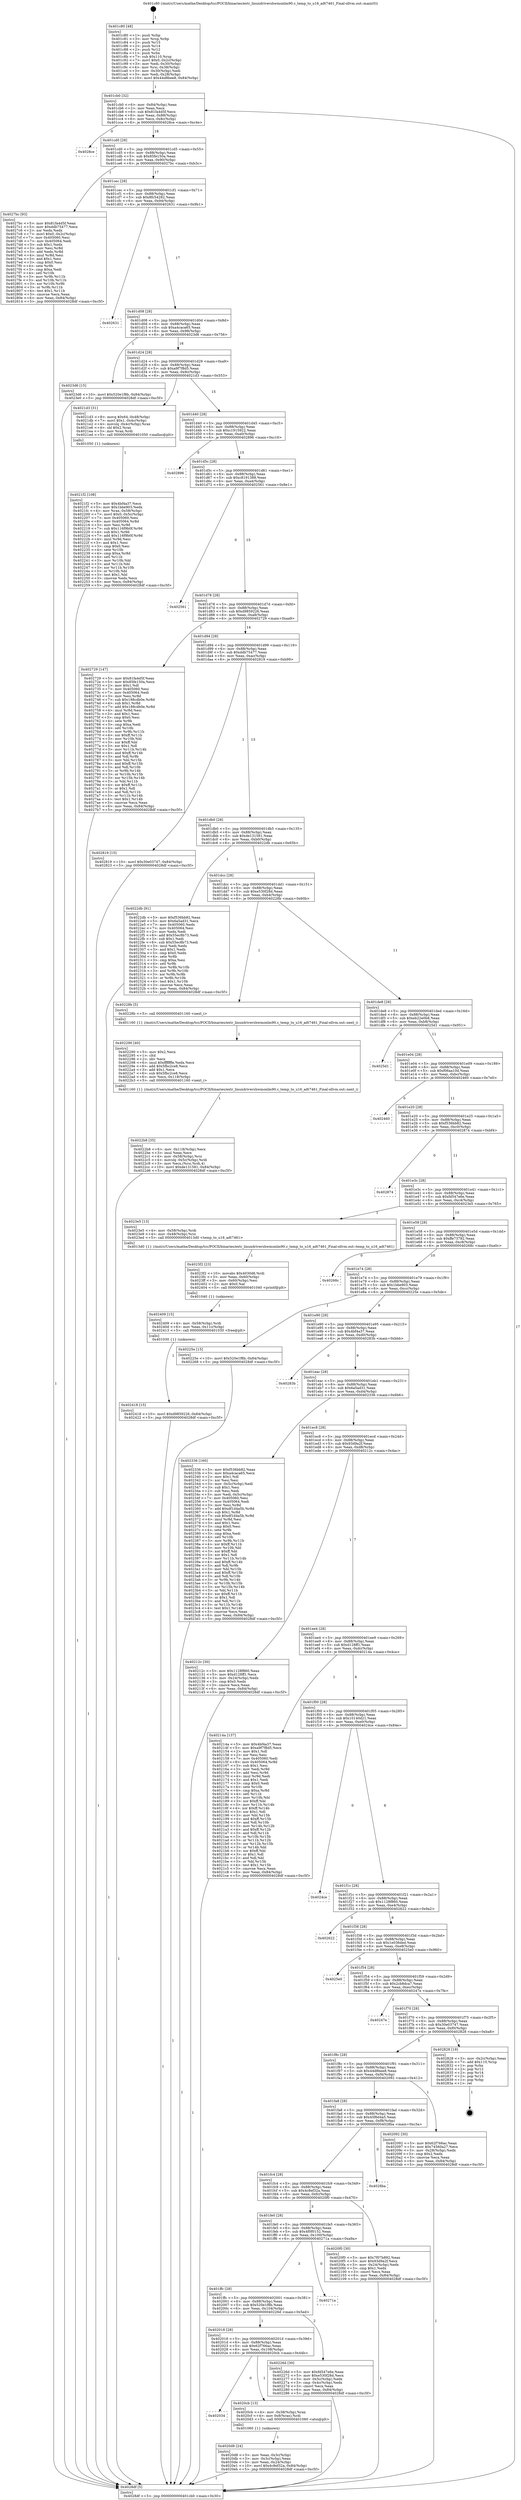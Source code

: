 digraph "0x401c80" {
  label = "0x401c80 (/mnt/c/Users/mathe/Desktop/tcc/POCII/binaries/extr_linuxdrivershwmonlm90.c_temp_to_u16_adt7461_Final-ollvm.out::main(0))"
  labelloc = "t"
  node[shape=record]

  Entry [label="",width=0.3,height=0.3,shape=circle,fillcolor=black,style=filled]
  "0x401cb0" [label="{
     0x401cb0 [32]\l
     | [instrs]\l
     &nbsp;&nbsp;0x401cb0 \<+6\>: mov -0x84(%rbp),%eax\l
     &nbsp;&nbsp;0x401cb6 \<+2\>: mov %eax,%ecx\l
     &nbsp;&nbsp;0x401cb8 \<+6\>: sub $0x81fa4d5f,%ecx\l
     &nbsp;&nbsp;0x401cbe \<+6\>: mov %eax,-0x88(%rbp)\l
     &nbsp;&nbsp;0x401cc4 \<+6\>: mov %ecx,-0x8c(%rbp)\l
     &nbsp;&nbsp;0x401cca \<+6\>: je 00000000004028ce \<main+0xc4e\>\l
  }"]
  "0x4028ce" [label="{
     0x4028ce\l
  }", style=dashed]
  "0x401cd0" [label="{
     0x401cd0 [28]\l
     | [instrs]\l
     &nbsp;&nbsp;0x401cd0 \<+5\>: jmp 0000000000401cd5 \<main+0x55\>\l
     &nbsp;&nbsp;0x401cd5 \<+6\>: mov -0x88(%rbp),%eax\l
     &nbsp;&nbsp;0x401cdb \<+5\>: sub $0x85fe150a,%eax\l
     &nbsp;&nbsp;0x401ce0 \<+6\>: mov %eax,-0x90(%rbp)\l
     &nbsp;&nbsp;0x401ce6 \<+6\>: je 00000000004027bc \<main+0xb3c\>\l
  }"]
  Exit [label="",width=0.3,height=0.3,shape=circle,fillcolor=black,style=filled,peripheries=2]
  "0x4027bc" [label="{
     0x4027bc [93]\l
     | [instrs]\l
     &nbsp;&nbsp;0x4027bc \<+5\>: mov $0x81fa4d5f,%eax\l
     &nbsp;&nbsp;0x4027c1 \<+5\>: mov $0xddb75477,%ecx\l
     &nbsp;&nbsp;0x4027c6 \<+2\>: xor %edx,%edx\l
     &nbsp;&nbsp;0x4027c8 \<+7\>: movl $0x0,-0x2c(%rbp)\l
     &nbsp;&nbsp;0x4027cf \<+7\>: mov 0x405060,%esi\l
     &nbsp;&nbsp;0x4027d6 \<+7\>: mov 0x405064,%edi\l
     &nbsp;&nbsp;0x4027dd \<+3\>: sub $0x1,%edx\l
     &nbsp;&nbsp;0x4027e0 \<+3\>: mov %esi,%r8d\l
     &nbsp;&nbsp;0x4027e3 \<+3\>: add %edx,%r8d\l
     &nbsp;&nbsp;0x4027e6 \<+4\>: imul %r8d,%esi\l
     &nbsp;&nbsp;0x4027ea \<+3\>: and $0x1,%esi\l
     &nbsp;&nbsp;0x4027ed \<+3\>: cmp $0x0,%esi\l
     &nbsp;&nbsp;0x4027f0 \<+4\>: sete %r9b\l
     &nbsp;&nbsp;0x4027f4 \<+3\>: cmp $0xa,%edi\l
     &nbsp;&nbsp;0x4027f7 \<+4\>: setl %r10b\l
     &nbsp;&nbsp;0x4027fb \<+3\>: mov %r9b,%r11b\l
     &nbsp;&nbsp;0x4027fe \<+3\>: and %r10b,%r11b\l
     &nbsp;&nbsp;0x402801 \<+3\>: xor %r10b,%r9b\l
     &nbsp;&nbsp;0x402804 \<+3\>: or %r9b,%r11b\l
     &nbsp;&nbsp;0x402807 \<+4\>: test $0x1,%r11b\l
     &nbsp;&nbsp;0x40280b \<+3\>: cmovne %ecx,%eax\l
     &nbsp;&nbsp;0x40280e \<+6\>: mov %eax,-0x84(%rbp)\l
     &nbsp;&nbsp;0x402814 \<+5\>: jmp 00000000004028df \<main+0xc5f\>\l
  }"]
  "0x401cec" [label="{
     0x401cec [28]\l
     | [instrs]\l
     &nbsp;&nbsp;0x401cec \<+5\>: jmp 0000000000401cf1 \<main+0x71\>\l
     &nbsp;&nbsp;0x401cf1 \<+6\>: mov -0x88(%rbp),%eax\l
     &nbsp;&nbsp;0x401cf7 \<+5\>: sub $0x8fc54282,%eax\l
     &nbsp;&nbsp;0x401cfc \<+6\>: mov %eax,-0x94(%rbp)\l
     &nbsp;&nbsp;0x401d02 \<+6\>: je 0000000000402631 \<main+0x9b1\>\l
  }"]
  "0x402418" [label="{
     0x402418 [15]\l
     | [instrs]\l
     &nbsp;&nbsp;0x402418 \<+10\>: movl $0xd9859226,-0x84(%rbp)\l
     &nbsp;&nbsp;0x402422 \<+5\>: jmp 00000000004028df \<main+0xc5f\>\l
  }"]
  "0x402631" [label="{
     0x402631\l
  }", style=dashed]
  "0x401d08" [label="{
     0x401d08 [28]\l
     | [instrs]\l
     &nbsp;&nbsp;0x401d08 \<+5\>: jmp 0000000000401d0d \<main+0x8d\>\l
     &nbsp;&nbsp;0x401d0d \<+6\>: mov -0x88(%rbp),%eax\l
     &nbsp;&nbsp;0x401d13 \<+5\>: sub $0xa4caca65,%eax\l
     &nbsp;&nbsp;0x401d18 \<+6\>: mov %eax,-0x98(%rbp)\l
     &nbsp;&nbsp;0x401d1e \<+6\>: je 00000000004023d6 \<main+0x756\>\l
  }"]
  "0x402409" [label="{
     0x402409 [15]\l
     | [instrs]\l
     &nbsp;&nbsp;0x402409 \<+4\>: mov -0x58(%rbp),%rdi\l
     &nbsp;&nbsp;0x40240d \<+6\>: mov %eax,-0x11c(%rbp)\l
     &nbsp;&nbsp;0x402413 \<+5\>: call 0000000000401030 \<free@plt\>\l
     | [calls]\l
     &nbsp;&nbsp;0x401030 \{1\} (unknown)\l
  }"]
  "0x4023d6" [label="{
     0x4023d6 [15]\l
     | [instrs]\l
     &nbsp;&nbsp;0x4023d6 \<+10\>: movl $0x520e1f8b,-0x84(%rbp)\l
     &nbsp;&nbsp;0x4023e0 \<+5\>: jmp 00000000004028df \<main+0xc5f\>\l
  }"]
  "0x401d24" [label="{
     0x401d24 [28]\l
     | [instrs]\l
     &nbsp;&nbsp;0x401d24 \<+5\>: jmp 0000000000401d29 \<main+0xa9\>\l
     &nbsp;&nbsp;0x401d29 \<+6\>: mov -0x88(%rbp),%eax\l
     &nbsp;&nbsp;0x401d2f \<+5\>: sub $0xa9f7f8d5,%eax\l
     &nbsp;&nbsp;0x401d34 \<+6\>: mov %eax,-0x9c(%rbp)\l
     &nbsp;&nbsp;0x401d3a \<+6\>: je 00000000004021d3 \<main+0x553\>\l
  }"]
  "0x4023f2" [label="{
     0x4023f2 [23]\l
     | [instrs]\l
     &nbsp;&nbsp;0x4023f2 \<+10\>: movabs $0x4030d6,%rdi\l
     &nbsp;&nbsp;0x4023fc \<+3\>: mov %eax,-0x60(%rbp)\l
     &nbsp;&nbsp;0x4023ff \<+3\>: mov -0x60(%rbp),%esi\l
     &nbsp;&nbsp;0x402402 \<+2\>: mov $0x0,%al\l
     &nbsp;&nbsp;0x402404 \<+5\>: call 0000000000401040 \<printf@plt\>\l
     | [calls]\l
     &nbsp;&nbsp;0x401040 \{1\} (unknown)\l
  }"]
  "0x4021d3" [label="{
     0x4021d3 [31]\l
     | [instrs]\l
     &nbsp;&nbsp;0x4021d3 \<+8\>: movq $0x64,-0x48(%rbp)\l
     &nbsp;&nbsp;0x4021db \<+7\>: movl $0x1,-0x4c(%rbp)\l
     &nbsp;&nbsp;0x4021e2 \<+4\>: movslq -0x4c(%rbp),%rax\l
     &nbsp;&nbsp;0x4021e6 \<+4\>: shl $0x2,%rax\l
     &nbsp;&nbsp;0x4021ea \<+3\>: mov %rax,%rdi\l
     &nbsp;&nbsp;0x4021ed \<+5\>: call 0000000000401050 \<malloc@plt\>\l
     | [calls]\l
     &nbsp;&nbsp;0x401050 \{1\} (unknown)\l
  }"]
  "0x401d40" [label="{
     0x401d40 [28]\l
     | [instrs]\l
     &nbsp;&nbsp;0x401d40 \<+5\>: jmp 0000000000401d45 \<main+0xc5\>\l
     &nbsp;&nbsp;0x401d45 \<+6\>: mov -0x88(%rbp),%eax\l
     &nbsp;&nbsp;0x401d4b \<+5\>: sub $0xc1915922,%eax\l
     &nbsp;&nbsp;0x401d50 \<+6\>: mov %eax,-0xa0(%rbp)\l
     &nbsp;&nbsp;0x401d56 \<+6\>: je 0000000000402896 \<main+0xc16\>\l
  }"]
  "0x4022b8" [label="{
     0x4022b8 [35]\l
     | [instrs]\l
     &nbsp;&nbsp;0x4022b8 \<+6\>: mov -0x118(%rbp),%ecx\l
     &nbsp;&nbsp;0x4022be \<+3\>: imul %eax,%ecx\l
     &nbsp;&nbsp;0x4022c1 \<+4\>: mov -0x58(%rbp),%rsi\l
     &nbsp;&nbsp;0x4022c5 \<+4\>: movslq -0x5c(%rbp),%rdi\l
     &nbsp;&nbsp;0x4022c9 \<+3\>: mov %ecx,(%rsi,%rdi,4)\l
     &nbsp;&nbsp;0x4022cc \<+10\>: movl $0xde131581,-0x84(%rbp)\l
     &nbsp;&nbsp;0x4022d6 \<+5\>: jmp 00000000004028df \<main+0xc5f\>\l
  }"]
  "0x402896" [label="{
     0x402896\l
  }", style=dashed]
  "0x401d5c" [label="{
     0x401d5c [28]\l
     | [instrs]\l
     &nbsp;&nbsp;0x401d5c \<+5\>: jmp 0000000000401d61 \<main+0xe1\>\l
     &nbsp;&nbsp;0x401d61 \<+6\>: mov -0x88(%rbp),%eax\l
     &nbsp;&nbsp;0x401d67 \<+5\>: sub $0xc8191388,%eax\l
     &nbsp;&nbsp;0x401d6c \<+6\>: mov %eax,-0xa4(%rbp)\l
     &nbsp;&nbsp;0x401d72 \<+6\>: je 0000000000402561 \<main+0x8e1\>\l
  }"]
  "0x402290" [label="{
     0x402290 [40]\l
     | [instrs]\l
     &nbsp;&nbsp;0x402290 \<+5\>: mov $0x2,%ecx\l
     &nbsp;&nbsp;0x402295 \<+1\>: cltd\l
     &nbsp;&nbsp;0x402296 \<+2\>: idiv %ecx\l
     &nbsp;&nbsp;0x402298 \<+6\>: imul $0xfffffffe,%edx,%ecx\l
     &nbsp;&nbsp;0x40229e \<+6\>: add $0x5fbc2ce8,%ecx\l
     &nbsp;&nbsp;0x4022a4 \<+3\>: add $0x1,%ecx\l
     &nbsp;&nbsp;0x4022a7 \<+6\>: sub $0x5fbc2ce8,%ecx\l
     &nbsp;&nbsp;0x4022ad \<+6\>: mov %ecx,-0x118(%rbp)\l
     &nbsp;&nbsp;0x4022b3 \<+5\>: call 0000000000401160 \<next_i\>\l
     | [calls]\l
     &nbsp;&nbsp;0x401160 \{1\} (/mnt/c/Users/mathe/Desktop/tcc/POCII/binaries/extr_linuxdrivershwmonlm90.c_temp_to_u16_adt7461_Final-ollvm.out::next_i)\l
  }"]
  "0x402561" [label="{
     0x402561\l
  }", style=dashed]
  "0x401d78" [label="{
     0x401d78 [28]\l
     | [instrs]\l
     &nbsp;&nbsp;0x401d78 \<+5\>: jmp 0000000000401d7d \<main+0xfd\>\l
     &nbsp;&nbsp;0x401d7d \<+6\>: mov -0x88(%rbp),%eax\l
     &nbsp;&nbsp;0x401d83 \<+5\>: sub $0xd9859226,%eax\l
     &nbsp;&nbsp;0x401d88 \<+6\>: mov %eax,-0xa8(%rbp)\l
     &nbsp;&nbsp;0x401d8e \<+6\>: je 0000000000402729 \<main+0xaa9\>\l
  }"]
  "0x4021f2" [label="{
     0x4021f2 [108]\l
     | [instrs]\l
     &nbsp;&nbsp;0x4021f2 \<+5\>: mov $0x4bf4a37,%ecx\l
     &nbsp;&nbsp;0x4021f7 \<+5\>: mov $0x1bbe903,%edx\l
     &nbsp;&nbsp;0x4021fc \<+4\>: mov %rax,-0x58(%rbp)\l
     &nbsp;&nbsp;0x402200 \<+7\>: movl $0x0,-0x5c(%rbp)\l
     &nbsp;&nbsp;0x402207 \<+7\>: mov 0x405060,%esi\l
     &nbsp;&nbsp;0x40220e \<+8\>: mov 0x405064,%r8d\l
     &nbsp;&nbsp;0x402216 \<+3\>: mov %esi,%r9d\l
     &nbsp;&nbsp;0x402219 \<+7\>: sub $0x116f9b0f,%r9d\l
     &nbsp;&nbsp;0x402220 \<+4\>: sub $0x1,%r9d\l
     &nbsp;&nbsp;0x402224 \<+7\>: add $0x116f9b0f,%r9d\l
     &nbsp;&nbsp;0x40222b \<+4\>: imul %r9d,%esi\l
     &nbsp;&nbsp;0x40222f \<+3\>: and $0x1,%esi\l
     &nbsp;&nbsp;0x402232 \<+3\>: cmp $0x0,%esi\l
     &nbsp;&nbsp;0x402235 \<+4\>: sete %r10b\l
     &nbsp;&nbsp;0x402239 \<+4\>: cmp $0xa,%r8d\l
     &nbsp;&nbsp;0x40223d \<+4\>: setl %r11b\l
     &nbsp;&nbsp;0x402241 \<+3\>: mov %r10b,%bl\l
     &nbsp;&nbsp;0x402244 \<+3\>: and %r11b,%bl\l
     &nbsp;&nbsp;0x402247 \<+3\>: xor %r11b,%r10b\l
     &nbsp;&nbsp;0x40224a \<+3\>: or %r10b,%bl\l
     &nbsp;&nbsp;0x40224d \<+3\>: test $0x1,%bl\l
     &nbsp;&nbsp;0x402250 \<+3\>: cmovne %edx,%ecx\l
     &nbsp;&nbsp;0x402253 \<+6\>: mov %ecx,-0x84(%rbp)\l
     &nbsp;&nbsp;0x402259 \<+5\>: jmp 00000000004028df \<main+0xc5f\>\l
  }"]
  "0x402729" [label="{
     0x402729 [147]\l
     | [instrs]\l
     &nbsp;&nbsp;0x402729 \<+5\>: mov $0x81fa4d5f,%eax\l
     &nbsp;&nbsp;0x40272e \<+5\>: mov $0x85fe150a,%ecx\l
     &nbsp;&nbsp;0x402733 \<+2\>: mov $0x1,%dl\l
     &nbsp;&nbsp;0x402735 \<+7\>: mov 0x405060,%esi\l
     &nbsp;&nbsp;0x40273c \<+7\>: mov 0x405064,%edi\l
     &nbsp;&nbsp;0x402743 \<+3\>: mov %esi,%r8d\l
     &nbsp;&nbsp;0x402746 \<+7\>: sub $0x188cdb0e,%r8d\l
     &nbsp;&nbsp;0x40274d \<+4\>: sub $0x1,%r8d\l
     &nbsp;&nbsp;0x402751 \<+7\>: add $0x188cdb0e,%r8d\l
     &nbsp;&nbsp;0x402758 \<+4\>: imul %r8d,%esi\l
     &nbsp;&nbsp;0x40275c \<+3\>: and $0x1,%esi\l
     &nbsp;&nbsp;0x40275f \<+3\>: cmp $0x0,%esi\l
     &nbsp;&nbsp;0x402762 \<+4\>: sete %r9b\l
     &nbsp;&nbsp;0x402766 \<+3\>: cmp $0xa,%edi\l
     &nbsp;&nbsp;0x402769 \<+4\>: setl %r10b\l
     &nbsp;&nbsp;0x40276d \<+3\>: mov %r9b,%r11b\l
     &nbsp;&nbsp;0x402770 \<+4\>: xor $0xff,%r11b\l
     &nbsp;&nbsp;0x402774 \<+3\>: mov %r10b,%bl\l
     &nbsp;&nbsp;0x402777 \<+3\>: xor $0xff,%bl\l
     &nbsp;&nbsp;0x40277a \<+3\>: xor $0x1,%dl\l
     &nbsp;&nbsp;0x40277d \<+3\>: mov %r11b,%r14b\l
     &nbsp;&nbsp;0x402780 \<+4\>: and $0xff,%r14b\l
     &nbsp;&nbsp;0x402784 \<+3\>: and %dl,%r9b\l
     &nbsp;&nbsp;0x402787 \<+3\>: mov %bl,%r15b\l
     &nbsp;&nbsp;0x40278a \<+4\>: and $0xff,%r15b\l
     &nbsp;&nbsp;0x40278e \<+3\>: and %dl,%r10b\l
     &nbsp;&nbsp;0x402791 \<+3\>: or %r9b,%r14b\l
     &nbsp;&nbsp;0x402794 \<+3\>: or %r10b,%r15b\l
     &nbsp;&nbsp;0x402797 \<+3\>: xor %r15b,%r14b\l
     &nbsp;&nbsp;0x40279a \<+3\>: or %bl,%r11b\l
     &nbsp;&nbsp;0x40279d \<+4\>: xor $0xff,%r11b\l
     &nbsp;&nbsp;0x4027a1 \<+3\>: or $0x1,%dl\l
     &nbsp;&nbsp;0x4027a4 \<+3\>: and %dl,%r11b\l
     &nbsp;&nbsp;0x4027a7 \<+3\>: or %r11b,%r14b\l
     &nbsp;&nbsp;0x4027aa \<+4\>: test $0x1,%r14b\l
     &nbsp;&nbsp;0x4027ae \<+3\>: cmovne %ecx,%eax\l
     &nbsp;&nbsp;0x4027b1 \<+6\>: mov %eax,-0x84(%rbp)\l
     &nbsp;&nbsp;0x4027b7 \<+5\>: jmp 00000000004028df \<main+0xc5f\>\l
  }"]
  "0x401d94" [label="{
     0x401d94 [28]\l
     | [instrs]\l
     &nbsp;&nbsp;0x401d94 \<+5\>: jmp 0000000000401d99 \<main+0x119\>\l
     &nbsp;&nbsp;0x401d99 \<+6\>: mov -0x88(%rbp),%eax\l
     &nbsp;&nbsp;0x401d9f \<+5\>: sub $0xddb75477,%eax\l
     &nbsp;&nbsp;0x401da4 \<+6\>: mov %eax,-0xac(%rbp)\l
     &nbsp;&nbsp;0x401daa \<+6\>: je 0000000000402819 \<main+0xb99\>\l
  }"]
  "0x4020d8" [label="{
     0x4020d8 [24]\l
     | [instrs]\l
     &nbsp;&nbsp;0x4020d8 \<+3\>: mov %eax,-0x3c(%rbp)\l
     &nbsp;&nbsp;0x4020db \<+3\>: mov -0x3c(%rbp),%eax\l
     &nbsp;&nbsp;0x4020de \<+3\>: mov %eax,-0x24(%rbp)\l
     &nbsp;&nbsp;0x4020e1 \<+10\>: movl $0x4c8ef32a,-0x84(%rbp)\l
     &nbsp;&nbsp;0x4020eb \<+5\>: jmp 00000000004028df \<main+0xc5f\>\l
  }"]
  "0x402819" [label="{
     0x402819 [15]\l
     | [instrs]\l
     &nbsp;&nbsp;0x402819 \<+10\>: movl $0x30e03747,-0x84(%rbp)\l
     &nbsp;&nbsp;0x402823 \<+5\>: jmp 00000000004028df \<main+0xc5f\>\l
  }"]
  "0x401db0" [label="{
     0x401db0 [28]\l
     | [instrs]\l
     &nbsp;&nbsp;0x401db0 \<+5\>: jmp 0000000000401db5 \<main+0x135\>\l
     &nbsp;&nbsp;0x401db5 \<+6\>: mov -0x88(%rbp),%eax\l
     &nbsp;&nbsp;0x401dbb \<+5\>: sub $0xde131581,%eax\l
     &nbsp;&nbsp;0x401dc0 \<+6\>: mov %eax,-0xb0(%rbp)\l
     &nbsp;&nbsp;0x401dc6 \<+6\>: je 00000000004022db \<main+0x65b\>\l
  }"]
  "0x402034" [label="{
     0x402034\l
  }", style=dashed]
  "0x4022db" [label="{
     0x4022db [91]\l
     | [instrs]\l
     &nbsp;&nbsp;0x4022db \<+5\>: mov $0xf536bb82,%eax\l
     &nbsp;&nbsp;0x4022e0 \<+5\>: mov $0x6a5ad31,%ecx\l
     &nbsp;&nbsp;0x4022e5 \<+7\>: mov 0x405060,%edx\l
     &nbsp;&nbsp;0x4022ec \<+7\>: mov 0x405064,%esi\l
     &nbsp;&nbsp;0x4022f3 \<+2\>: mov %edx,%edi\l
     &nbsp;&nbsp;0x4022f5 \<+6\>: add $0x55ec8b73,%edi\l
     &nbsp;&nbsp;0x4022fb \<+3\>: sub $0x1,%edi\l
     &nbsp;&nbsp;0x4022fe \<+6\>: sub $0x55ec8b73,%edi\l
     &nbsp;&nbsp;0x402304 \<+3\>: imul %edi,%edx\l
     &nbsp;&nbsp;0x402307 \<+3\>: and $0x1,%edx\l
     &nbsp;&nbsp;0x40230a \<+3\>: cmp $0x0,%edx\l
     &nbsp;&nbsp;0x40230d \<+4\>: sete %r8b\l
     &nbsp;&nbsp;0x402311 \<+3\>: cmp $0xa,%esi\l
     &nbsp;&nbsp;0x402314 \<+4\>: setl %r9b\l
     &nbsp;&nbsp;0x402318 \<+3\>: mov %r8b,%r10b\l
     &nbsp;&nbsp;0x40231b \<+3\>: and %r9b,%r10b\l
     &nbsp;&nbsp;0x40231e \<+3\>: xor %r9b,%r8b\l
     &nbsp;&nbsp;0x402321 \<+3\>: or %r8b,%r10b\l
     &nbsp;&nbsp;0x402324 \<+4\>: test $0x1,%r10b\l
     &nbsp;&nbsp;0x402328 \<+3\>: cmovne %ecx,%eax\l
     &nbsp;&nbsp;0x40232b \<+6\>: mov %eax,-0x84(%rbp)\l
     &nbsp;&nbsp;0x402331 \<+5\>: jmp 00000000004028df \<main+0xc5f\>\l
  }"]
  "0x401dcc" [label="{
     0x401dcc [28]\l
     | [instrs]\l
     &nbsp;&nbsp;0x401dcc \<+5\>: jmp 0000000000401dd1 \<main+0x151\>\l
     &nbsp;&nbsp;0x401dd1 \<+6\>: mov -0x88(%rbp),%eax\l
     &nbsp;&nbsp;0x401dd7 \<+5\>: sub $0xe530f28d,%eax\l
     &nbsp;&nbsp;0x401ddc \<+6\>: mov %eax,-0xb4(%rbp)\l
     &nbsp;&nbsp;0x401de2 \<+6\>: je 000000000040228b \<main+0x60b\>\l
  }"]
  "0x4020cb" [label="{
     0x4020cb [13]\l
     | [instrs]\l
     &nbsp;&nbsp;0x4020cb \<+4\>: mov -0x38(%rbp),%rax\l
     &nbsp;&nbsp;0x4020cf \<+4\>: mov 0x8(%rax),%rdi\l
     &nbsp;&nbsp;0x4020d3 \<+5\>: call 0000000000401060 \<atoi@plt\>\l
     | [calls]\l
     &nbsp;&nbsp;0x401060 \{1\} (unknown)\l
  }"]
  "0x40228b" [label="{
     0x40228b [5]\l
     | [instrs]\l
     &nbsp;&nbsp;0x40228b \<+5\>: call 0000000000401160 \<next_i\>\l
     | [calls]\l
     &nbsp;&nbsp;0x401160 \{1\} (/mnt/c/Users/mathe/Desktop/tcc/POCII/binaries/extr_linuxdrivershwmonlm90.c_temp_to_u16_adt7461_Final-ollvm.out::next_i)\l
  }"]
  "0x401de8" [label="{
     0x401de8 [28]\l
     | [instrs]\l
     &nbsp;&nbsp;0x401de8 \<+5\>: jmp 0000000000401ded \<main+0x16d\>\l
     &nbsp;&nbsp;0x401ded \<+6\>: mov -0x88(%rbp),%eax\l
     &nbsp;&nbsp;0x401df3 \<+5\>: sub $0xeb22e0b8,%eax\l
     &nbsp;&nbsp;0x401df8 \<+6\>: mov %eax,-0xb8(%rbp)\l
     &nbsp;&nbsp;0x401dfe \<+6\>: je 00000000004025d1 \<main+0x951\>\l
  }"]
  "0x402018" [label="{
     0x402018 [28]\l
     | [instrs]\l
     &nbsp;&nbsp;0x402018 \<+5\>: jmp 000000000040201d \<main+0x39d\>\l
     &nbsp;&nbsp;0x40201d \<+6\>: mov -0x88(%rbp),%eax\l
     &nbsp;&nbsp;0x402023 \<+5\>: sub $0x62f766ac,%eax\l
     &nbsp;&nbsp;0x402028 \<+6\>: mov %eax,-0x108(%rbp)\l
     &nbsp;&nbsp;0x40202e \<+6\>: je 00000000004020cb \<main+0x44b\>\l
  }"]
  "0x4025d1" [label="{
     0x4025d1\l
  }", style=dashed]
  "0x401e04" [label="{
     0x401e04 [28]\l
     | [instrs]\l
     &nbsp;&nbsp;0x401e04 \<+5\>: jmp 0000000000401e09 \<main+0x189\>\l
     &nbsp;&nbsp;0x401e09 \<+6\>: mov -0x88(%rbp),%eax\l
     &nbsp;&nbsp;0x401e0f \<+5\>: sub $0xf06aa10d,%eax\l
     &nbsp;&nbsp;0x401e14 \<+6\>: mov %eax,-0xbc(%rbp)\l
     &nbsp;&nbsp;0x401e1a \<+6\>: je 0000000000402460 \<main+0x7e0\>\l
  }"]
  "0x40226d" [label="{
     0x40226d [30]\l
     | [instrs]\l
     &nbsp;&nbsp;0x40226d \<+5\>: mov $0xfd547e6e,%eax\l
     &nbsp;&nbsp;0x402272 \<+5\>: mov $0xe530f28d,%ecx\l
     &nbsp;&nbsp;0x402277 \<+3\>: mov -0x5c(%rbp),%edx\l
     &nbsp;&nbsp;0x40227a \<+3\>: cmp -0x4c(%rbp),%edx\l
     &nbsp;&nbsp;0x40227d \<+3\>: cmovl %ecx,%eax\l
     &nbsp;&nbsp;0x402280 \<+6\>: mov %eax,-0x84(%rbp)\l
     &nbsp;&nbsp;0x402286 \<+5\>: jmp 00000000004028df \<main+0xc5f\>\l
  }"]
  "0x402460" [label="{
     0x402460\l
  }", style=dashed]
  "0x401e20" [label="{
     0x401e20 [28]\l
     | [instrs]\l
     &nbsp;&nbsp;0x401e20 \<+5\>: jmp 0000000000401e25 \<main+0x1a5\>\l
     &nbsp;&nbsp;0x401e25 \<+6\>: mov -0x88(%rbp),%eax\l
     &nbsp;&nbsp;0x401e2b \<+5\>: sub $0xf536bb82,%eax\l
     &nbsp;&nbsp;0x401e30 \<+6\>: mov %eax,-0xc0(%rbp)\l
     &nbsp;&nbsp;0x401e36 \<+6\>: je 0000000000402874 \<main+0xbf4\>\l
  }"]
  "0x401ffc" [label="{
     0x401ffc [28]\l
     | [instrs]\l
     &nbsp;&nbsp;0x401ffc \<+5\>: jmp 0000000000402001 \<main+0x381\>\l
     &nbsp;&nbsp;0x402001 \<+6\>: mov -0x88(%rbp),%eax\l
     &nbsp;&nbsp;0x402007 \<+5\>: sub $0x520e1f8b,%eax\l
     &nbsp;&nbsp;0x40200c \<+6\>: mov %eax,-0x104(%rbp)\l
     &nbsp;&nbsp;0x402012 \<+6\>: je 000000000040226d \<main+0x5ed\>\l
  }"]
  "0x402874" [label="{
     0x402874\l
  }", style=dashed]
  "0x401e3c" [label="{
     0x401e3c [28]\l
     | [instrs]\l
     &nbsp;&nbsp;0x401e3c \<+5\>: jmp 0000000000401e41 \<main+0x1c1\>\l
     &nbsp;&nbsp;0x401e41 \<+6\>: mov -0x88(%rbp),%eax\l
     &nbsp;&nbsp;0x401e47 \<+5\>: sub $0xfd547e6e,%eax\l
     &nbsp;&nbsp;0x401e4c \<+6\>: mov %eax,-0xc4(%rbp)\l
     &nbsp;&nbsp;0x401e52 \<+6\>: je 00000000004023e5 \<main+0x765\>\l
  }"]
  "0x40271a" [label="{
     0x40271a\l
  }", style=dashed]
  "0x4023e5" [label="{
     0x4023e5 [13]\l
     | [instrs]\l
     &nbsp;&nbsp;0x4023e5 \<+4\>: mov -0x58(%rbp),%rdi\l
     &nbsp;&nbsp;0x4023e9 \<+4\>: mov -0x48(%rbp),%rsi\l
     &nbsp;&nbsp;0x4023ed \<+5\>: call 00000000004013d0 \<temp_to_u16_adt7461\>\l
     | [calls]\l
     &nbsp;&nbsp;0x4013d0 \{1\} (/mnt/c/Users/mathe/Desktop/tcc/POCII/binaries/extr_linuxdrivershwmonlm90.c_temp_to_u16_adt7461_Final-ollvm.out::temp_to_u16_adt7461)\l
  }"]
  "0x401e58" [label="{
     0x401e58 [28]\l
     | [instrs]\l
     &nbsp;&nbsp;0x401e58 \<+5\>: jmp 0000000000401e5d \<main+0x1dd\>\l
     &nbsp;&nbsp;0x401e5d \<+6\>: mov -0x88(%rbp),%eax\l
     &nbsp;&nbsp;0x401e63 \<+5\>: sub $0xffe73782,%eax\l
     &nbsp;&nbsp;0x401e68 \<+6\>: mov %eax,-0xc8(%rbp)\l
     &nbsp;&nbsp;0x401e6e \<+6\>: je 000000000040268c \<main+0xa0c\>\l
  }"]
  "0x401fe0" [label="{
     0x401fe0 [28]\l
     | [instrs]\l
     &nbsp;&nbsp;0x401fe0 \<+5\>: jmp 0000000000401fe5 \<main+0x365\>\l
     &nbsp;&nbsp;0x401fe5 \<+6\>: mov -0x88(%rbp),%eax\l
     &nbsp;&nbsp;0x401feb \<+5\>: sub $0x4f0f0152,%eax\l
     &nbsp;&nbsp;0x401ff0 \<+6\>: mov %eax,-0x100(%rbp)\l
     &nbsp;&nbsp;0x401ff6 \<+6\>: je 000000000040271a \<main+0xa9a\>\l
  }"]
  "0x40268c" [label="{
     0x40268c\l
  }", style=dashed]
  "0x401e74" [label="{
     0x401e74 [28]\l
     | [instrs]\l
     &nbsp;&nbsp;0x401e74 \<+5\>: jmp 0000000000401e79 \<main+0x1f9\>\l
     &nbsp;&nbsp;0x401e79 \<+6\>: mov -0x88(%rbp),%eax\l
     &nbsp;&nbsp;0x401e7f \<+5\>: sub $0x1bbe903,%eax\l
     &nbsp;&nbsp;0x401e84 \<+6\>: mov %eax,-0xcc(%rbp)\l
     &nbsp;&nbsp;0x401e8a \<+6\>: je 000000000040225e \<main+0x5de\>\l
  }"]
  "0x4020f0" [label="{
     0x4020f0 [30]\l
     | [instrs]\l
     &nbsp;&nbsp;0x4020f0 \<+5\>: mov $0x7f07b892,%eax\l
     &nbsp;&nbsp;0x4020f5 \<+5\>: mov $0x93d9a2f,%ecx\l
     &nbsp;&nbsp;0x4020fa \<+3\>: mov -0x24(%rbp),%edx\l
     &nbsp;&nbsp;0x4020fd \<+3\>: cmp $0x1,%edx\l
     &nbsp;&nbsp;0x402100 \<+3\>: cmovl %ecx,%eax\l
     &nbsp;&nbsp;0x402103 \<+6\>: mov %eax,-0x84(%rbp)\l
     &nbsp;&nbsp;0x402109 \<+5\>: jmp 00000000004028df \<main+0xc5f\>\l
  }"]
  "0x40225e" [label="{
     0x40225e [15]\l
     | [instrs]\l
     &nbsp;&nbsp;0x40225e \<+10\>: movl $0x520e1f8b,-0x84(%rbp)\l
     &nbsp;&nbsp;0x402268 \<+5\>: jmp 00000000004028df \<main+0xc5f\>\l
  }"]
  "0x401e90" [label="{
     0x401e90 [28]\l
     | [instrs]\l
     &nbsp;&nbsp;0x401e90 \<+5\>: jmp 0000000000401e95 \<main+0x215\>\l
     &nbsp;&nbsp;0x401e95 \<+6\>: mov -0x88(%rbp),%eax\l
     &nbsp;&nbsp;0x401e9b \<+5\>: sub $0x4bf4a37,%eax\l
     &nbsp;&nbsp;0x401ea0 \<+6\>: mov %eax,-0xd0(%rbp)\l
     &nbsp;&nbsp;0x401ea6 \<+6\>: je 000000000040283b \<main+0xbbb\>\l
  }"]
  "0x401fc4" [label="{
     0x401fc4 [28]\l
     | [instrs]\l
     &nbsp;&nbsp;0x401fc4 \<+5\>: jmp 0000000000401fc9 \<main+0x349\>\l
     &nbsp;&nbsp;0x401fc9 \<+6\>: mov -0x88(%rbp),%eax\l
     &nbsp;&nbsp;0x401fcf \<+5\>: sub $0x4c8ef32a,%eax\l
     &nbsp;&nbsp;0x401fd4 \<+6\>: mov %eax,-0xfc(%rbp)\l
     &nbsp;&nbsp;0x401fda \<+6\>: je 00000000004020f0 \<main+0x470\>\l
  }"]
  "0x40283b" [label="{
     0x40283b\l
  }", style=dashed]
  "0x401eac" [label="{
     0x401eac [28]\l
     | [instrs]\l
     &nbsp;&nbsp;0x401eac \<+5\>: jmp 0000000000401eb1 \<main+0x231\>\l
     &nbsp;&nbsp;0x401eb1 \<+6\>: mov -0x88(%rbp),%eax\l
     &nbsp;&nbsp;0x401eb7 \<+5\>: sub $0x6a5ad31,%eax\l
     &nbsp;&nbsp;0x401ebc \<+6\>: mov %eax,-0xd4(%rbp)\l
     &nbsp;&nbsp;0x401ec2 \<+6\>: je 0000000000402336 \<main+0x6b6\>\l
  }"]
  "0x4028ba" [label="{
     0x4028ba\l
  }", style=dashed]
  "0x402336" [label="{
     0x402336 [160]\l
     | [instrs]\l
     &nbsp;&nbsp;0x402336 \<+5\>: mov $0xf536bb82,%eax\l
     &nbsp;&nbsp;0x40233b \<+5\>: mov $0xa4caca65,%ecx\l
     &nbsp;&nbsp;0x402340 \<+2\>: mov $0x1,%dl\l
     &nbsp;&nbsp;0x402342 \<+2\>: xor %esi,%esi\l
     &nbsp;&nbsp;0x402344 \<+3\>: mov -0x5c(%rbp),%edi\l
     &nbsp;&nbsp;0x402347 \<+3\>: sub $0x1,%esi\l
     &nbsp;&nbsp;0x40234a \<+2\>: sub %esi,%edi\l
     &nbsp;&nbsp;0x40234c \<+3\>: mov %edi,-0x5c(%rbp)\l
     &nbsp;&nbsp;0x40234f \<+7\>: mov 0x405060,%esi\l
     &nbsp;&nbsp;0x402356 \<+7\>: mov 0x405064,%edi\l
     &nbsp;&nbsp;0x40235d \<+3\>: mov %esi,%r8d\l
     &nbsp;&nbsp;0x402360 \<+7\>: add $0xdf1d4a5b,%r8d\l
     &nbsp;&nbsp;0x402367 \<+4\>: sub $0x1,%r8d\l
     &nbsp;&nbsp;0x40236b \<+7\>: sub $0xdf1d4a5b,%r8d\l
     &nbsp;&nbsp;0x402372 \<+4\>: imul %r8d,%esi\l
     &nbsp;&nbsp;0x402376 \<+3\>: and $0x1,%esi\l
     &nbsp;&nbsp;0x402379 \<+3\>: cmp $0x0,%esi\l
     &nbsp;&nbsp;0x40237c \<+4\>: sete %r9b\l
     &nbsp;&nbsp;0x402380 \<+3\>: cmp $0xa,%edi\l
     &nbsp;&nbsp;0x402383 \<+4\>: setl %r10b\l
     &nbsp;&nbsp;0x402387 \<+3\>: mov %r9b,%r11b\l
     &nbsp;&nbsp;0x40238a \<+4\>: xor $0xff,%r11b\l
     &nbsp;&nbsp;0x40238e \<+3\>: mov %r10b,%bl\l
     &nbsp;&nbsp;0x402391 \<+3\>: xor $0xff,%bl\l
     &nbsp;&nbsp;0x402394 \<+3\>: xor $0x1,%dl\l
     &nbsp;&nbsp;0x402397 \<+3\>: mov %r11b,%r14b\l
     &nbsp;&nbsp;0x40239a \<+4\>: and $0xff,%r14b\l
     &nbsp;&nbsp;0x40239e \<+3\>: and %dl,%r9b\l
     &nbsp;&nbsp;0x4023a1 \<+3\>: mov %bl,%r15b\l
     &nbsp;&nbsp;0x4023a4 \<+4\>: and $0xff,%r15b\l
     &nbsp;&nbsp;0x4023a8 \<+3\>: and %dl,%r10b\l
     &nbsp;&nbsp;0x4023ab \<+3\>: or %r9b,%r14b\l
     &nbsp;&nbsp;0x4023ae \<+3\>: or %r10b,%r15b\l
     &nbsp;&nbsp;0x4023b1 \<+3\>: xor %r15b,%r14b\l
     &nbsp;&nbsp;0x4023b4 \<+3\>: or %bl,%r11b\l
     &nbsp;&nbsp;0x4023b7 \<+4\>: xor $0xff,%r11b\l
     &nbsp;&nbsp;0x4023bb \<+3\>: or $0x1,%dl\l
     &nbsp;&nbsp;0x4023be \<+3\>: and %dl,%r11b\l
     &nbsp;&nbsp;0x4023c1 \<+3\>: or %r11b,%r14b\l
     &nbsp;&nbsp;0x4023c4 \<+4\>: test $0x1,%r14b\l
     &nbsp;&nbsp;0x4023c8 \<+3\>: cmovne %ecx,%eax\l
     &nbsp;&nbsp;0x4023cb \<+6\>: mov %eax,-0x84(%rbp)\l
     &nbsp;&nbsp;0x4023d1 \<+5\>: jmp 00000000004028df \<main+0xc5f\>\l
  }"]
  "0x401ec8" [label="{
     0x401ec8 [28]\l
     | [instrs]\l
     &nbsp;&nbsp;0x401ec8 \<+5\>: jmp 0000000000401ecd \<main+0x24d\>\l
     &nbsp;&nbsp;0x401ecd \<+6\>: mov -0x88(%rbp),%eax\l
     &nbsp;&nbsp;0x401ed3 \<+5\>: sub $0x93d9a2f,%eax\l
     &nbsp;&nbsp;0x401ed8 \<+6\>: mov %eax,-0xd8(%rbp)\l
     &nbsp;&nbsp;0x401ede \<+6\>: je 000000000040212c \<main+0x4ac\>\l
  }"]
  "0x401c80" [label="{
     0x401c80 [48]\l
     | [instrs]\l
     &nbsp;&nbsp;0x401c80 \<+1\>: push %rbp\l
     &nbsp;&nbsp;0x401c81 \<+3\>: mov %rsp,%rbp\l
     &nbsp;&nbsp;0x401c84 \<+2\>: push %r15\l
     &nbsp;&nbsp;0x401c86 \<+2\>: push %r14\l
     &nbsp;&nbsp;0x401c88 \<+2\>: push %r12\l
     &nbsp;&nbsp;0x401c8a \<+1\>: push %rbx\l
     &nbsp;&nbsp;0x401c8b \<+7\>: sub $0x110,%rsp\l
     &nbsp;&nbsp;0x401c92 \<+7\>: movl $0x0,-0x2c(%rbp)\l
     &nbsp;&nbsp;0x401c99 \<+3\>: mov %edi,-0x30(%rbp)\l
     &nbsp;&nbsp;0x401c9c \<+4\>: mov %rsi,-0x38(%rbp)\l
     &nbsp;&nbsp;0x401ca0 \<+3\>: mov -0x30(%rbp),%edi\l
     &nbsp;&nbsp;0x401ca3 \<+3\>: mov %edi,-0x28(%rbp)\l
     &nbsp;&nbsp;0x401ca6 \<+10\>: movl $0x44d8bee8,-0x84(%rbp)\l
  }"]
  "0x40212c" [label="{
     0x40212c [30]\l
     | [instrs]\l
     &nbsp;&nbsp;0x40212c \<+5\>: mov $0x1128f860,%eax\l
     &nbsp;&nbsp;0x402131 \<+5\>: mov $0xd128ff1,%ecx\l
     &nbsp;&nbsp;0x402136 \<+3\>: mov -0x24(%rbp),%edx\l
     &nbsp;&nbsp;0x402139 \<+3\>: cmp $0x0,%edx\l
     &nbsp;&nbsp;0x40213c \<+3\>: cmove %ecx,%eax\l
     &nbsp;&nbsp;0x40213f \<+6\>: mov %eax,-0x84(%rbp)\l
     &nbsp;&nbsp;0x402145 \<+5\>: jmp 00000000004028df \<main+0xc5f\>\l
  }"]
  "0x401ee4" [label="{
     0x401ee4 [28]\l
     | [instrs]\l
     &nbsp;&nbsp;0x401ee4 \<+5\>: jmp 0000000000401ee9 \<main+0x269\>\l
     &nbsp;&nbsp;0x401ee9 \<+6\>: mov -0x88(%rbp),%eax\l
     &nbsp;&nbsp;0x401eef \<+5\>: sub $0xd128ff1,%eax\l
     &nbsp;&nbsp;0x401ef4 \<+6\>: mov %eax,-0xdc(%rbp)\l
     &nbsp;&nbsp;0x401efa \<+6\>: je 000000000040214a \<main+0x4ca\>\l
  }"]
  "0x4028df" [label="{
     0x4028df [5]\l
     | [instrs]\l
     &nbsp;&nbsp;0x4028df \<+5\>: jmp 0000000000401cb0 \<main+0x30\>\l
  }"]
  "0x40214a" [label="{
     0x40214a [137]\l
     | [instrs]\l
     &nbsp;&nbsp;0x40214a \<+5\>: mov $0x4bf4a37,%eax\l
     &nbsp;&nbsp;0x40214f \<+5\>: mov $0xa9f7f8d5,%ecx\l
     &nbsp;&nbsp;0x402154 \<+2\>: mov $0x1,%dl\l
     &nbsp;&nbsp;0x402156 \<+2\>: xor %esi,%esi\l
     &nbsp;&nbsp;0x402158 \<+7\>: mov 0x405060,%edi\l
     &nbsp;&nbsp;0x40215f \<+8\>: mov 0x405064,%r8d\l
     &nbsp;&nbsp;0x402167 \<+3\>: sub $0x1,%esi\l
     &nbsp;&nbsp;0x40216a \<+3\>: mov %edi,%r9d\l
     &nbsp;&nbsp;0x40216d \<+3\>: add %esi,%r9d\l
     &nbsp;&nbsp;0x402170 \<+4\>: imul %r9d,%edi\l
     &nbsp;&nbsp;0x402174 \<+3\>: and $0x1,%edi\l
     &nbsp;&nbsp;0x402177 \<+3\>: cmp $0x0,%edi\l
     &nbsp;&nbsp;0x40217a \<+4\>: sete %r10b\l
     &nbsp;&nbsp;0x40217e \<+4\>: cmp $0xa,%r8d\l
     &nbsp;&nbsp;0x402182 \<+4\>: setl %r11b\l
     &nbsp;&nbsp;0x402186 \<+3\>: mov %r10b,%bl\l
     &nbsp;&nbsp;0x402189 \<+3\>: xor $0xff,%bl\l
     &nbsp;&nbsp;0x40218c \<+3\>: mov %r11b,%r14b\l
     &nbsp;&nbsp;0x40218f \<+4\>: xor $0xff,%r14b\l
     &nbsp;&nbsp;0x402193 \<+3\>: xor $0x1,%dl\l
     &nbsp;&nbsp;0x402196 \<+3\>: mov %bl,%r15b\l
     &nbsp;&nbsp;0x402199 \<+4\>: and $0xff,%r15b\l
     &nbsp;&nbsp;0x40219d \<+3\>: and %dl,%r10b\l
     &nbsp;&nbsp;0x4021a0 \<+3\>: mov %r14b,%r12b\l
     &nbsp;&nbsp;0x4021a3 \<+4\>: and $0xff,%r12b\l
     &nbsp;&nbsp;0x4021a7 \<+3\>: and %dl,%r11b\l
     &nbsp;&nbsp;0x4021aa \<+3\>: or %r10b,%r15b\l
     &nbsp;&nbsp;0x4021ad \<+3\>: or %r11b,%r12b\l
     &nbsp;&nbsp;0x4021b0 \<+3\>: xor %r12b,%r15b\l
     &nbsp;&nbsp;0x4021b3 \<+3\>: or %r14b,%bl\l
     &nbsp;&nbsp;0x4021b6 \<+3\>: xor $0xff,%bl\l
     &nbsp;&nbsp;0x4021b9 \<+3\>: or $0x1,%dl\l
     &nbsp;&nbsp;0x4021bc \<+2\>: and %dl,%bl\l
     &nbsp;&nbsp;0x4021be \<+3\>: or %bl,%r15b\l
     &nbsp;&nbsp;0x4021c1 \<+4\>: test $0x1,%r15b\l
     &nbsp;&nbsp;0x4021c5 \<+3\>: cmovne %ecx,%eax\l
     &nbsp;&nbsp;0x4021c8 \<+6\>: mov %eax,-0x84(%rbp)\l
     &nbsp;&nbsp;0x4021ce \<+5\>: jmp 00000000004028df \<main+0xc5f\>\l
  }"]
  "0x401f00" [label="{
     0x401f00 [28]\l
     | [instrs]\l
     &nbsp;&nbsp;0x401f00 \<+5\>: jmp 0000000000401f05 \<main+0x285\>\l
     &nbsp;&nbsp;0x401f05 \<+6\>: mov -0x88(%rbp),%eax\l
     &nbsp;&nbsp;0x401f0b \<+5\>: sub $0x10140d21,%eax\l
     &nbsp;&nbsp;0x401f10 \<+6\>: mov %eax,-0xe0(%rbp)\l
     &nbsp;&nbsp;0x401f16 \<+6\>: je 00000000004024ce \<main+0x84e\>\l
  }"]
  "0x401fa8" [label="{
     0x401fa8 [28]\l
     | [instrs]\l
     &nbsp;&nbsp;0x401fa8 \<+5\>: jmp 0000000000401fad \<main+0x32d\>\l
     &nbsp;&nbsp;0x401fad \<+6\>: mov -0x88(%rbp),%eax\l
     &nbsp;&nbsp;0x401fb3 \<+5\>: sub $0x45f6d4a5,%eax\l
     &nbsp;&nbsp;0x401fb8 \<+6\>: mov %eax,-0xf8(%rbp)\l
     &nbsp;&nbsp;0x401fbe \<+6\>: je 00000000004028ba \<main+0xc3a\>\l
  }"]
  "0x4024ce" [label="{
     0x4024ce\l
  }", style=dashed]
  "0x401f1c" [label="{
     0x401f1c [28]\l
     | [instrs]\l
     &nbsp;&nbsp;0x401f1c \<+5\>: jmp 0000000000401f21 \<main+0x2a1\>\l
     &nbsp;&nbsp;0x401f21 \<+6\>: mov -0x88(%rbp),%eax\l
     &nbsp;&nbsp;0x401f27 \<+5\>: sub $0x1128f860,%eax\l
     &nbsp;&nbsp;0x401f2c \<+6\>: mov %eax,-0xe4(%rbp)\l
     &nbsp;&nbsp;0x401f32 \<+6\>: je 0000000000402622 \<main+0x9a2\>\l
  }"]
  "0x402092" [label="{
     0x402092 [30]\l
     | [instrs]\l
     &nbsp;&nbsp;0x402092 \<+5\>: mov $0x62f766ac,%eax\l
     &nbsp;&nbsp;0x402097 \<+5\>: mov $0x74560a27,%ecx\l
     &nbsp;&nbsp;0x40209c \<+3\>: mov -0x28(%rbp),%edx\l
     &nbsp;&nbsp;0x40209f \<+3\>: cmp $0x2,%edx\l
     &nbsp;&nbsp;0x4020a2 \<+3\>: cmovne %ecx,%eax\l
     &nbsp;&nbsp;0x4020a5 \<+6\>: mov %eax,-0x84(%rbp)\l
     &nbsp;&nbsp;0x4020ab \<+5\>: jmp 00000000004028df \<main+0xc5f\>\l
  }"]
  "0x402622" [label="{
     0x402622\l
  }", style=dashed]
  "0x401f38" [label="{
     0x401f38 [28]\l
     | [instrs]\l
     &nbsp;&nbsp;0x401f38 \<+5\>: jmp 0000000000401f3d \<main+0x2bd\>\l
     &nbsp;&nbsp;0x401f3d \<+6\>: mov -0x88(%rbp),%eax\l
     &nbsp;&nbsp;0x401f43 \<+5\>: sub $0x1e036ded,%eax\l
     &nbsp;&nbsp;0x401f48 \<+6\>: mov %eax,-0xe8(%rbp)\l
     &nbsp;&nbsp;0x401f4e \<+6\>: je 00000000004025e0 \<main+0x960\>\l
  }"]
  "0x401f8c" [label="{
     0x401f8c [28]\l
     | [instrs]\l
     &nbsp;&nbsp;0x401f8c \<+5\>: jmp 0000000000401f91 \<main+0x311\>\l
     &nbsp;&nbsp;0x401f91 \<+6\>: mov -0x88(%rbp),%eax\l
     &nbsp;&nbsp;0x401f97 \<+5\>: sub $0x44d8bee8,%eax\l
     &nbsp;&nbsp;0x401f9c \<+6\>: mov %eax,-0xf4(%rbp)\l
     &nbsp;&nbsp;0x401fa2 \<+6\>: je 0000000000402092 \<main+0x412\>\l
  }"]
  "0x4025e0" [label="{
     0x4025e0\l
  }", style=dashed]
  "0x401f54" [label="{
     0x401f54 [28]\l
     | [instrs]\l
     &nbsp;&nbsp;0x401f54 \<+5\>: jmp 0000000000401f59 \<main+0x2d9\>\l
     &nbsp;&nbsp;0x401f59 \<+6\>: mov -0x88(%rbp),%eax\l
     &nbsp;&nbsp;0x401f5f \<+5\>: sub $0x2cb8dca7,%eax\l
     &nbsp;&nbsp;0x401f64 \<+6\>: mov %eax,-0xec(%rbp)\l
     &nbsp;&nbsp;0x401f6a \<+6\>: je 000000000040247e \<main+0x7fe\>\l
  }"]
  "0x402828" [label="{
     0x402828 [19]\l
     | [instrs]\l
     &nbsp;&nbsp;0x402828 \<+3\>: mov -0x2c(%rbp),%eax\l
     &nbsp;&nbsp;0x40282b \<+7\>: add $0x110,%rsp\l
     &nbsp;&nbsp;0x402832 \<+1\>: pop %rbx\l
     &nbsp;&nbsp;0x402833 \<+2\>: pop %r12\l
     &nbsp;&nbsp;0x402835 \<+2\>: pop %r14\l
     &nbsp;&nbsp;0x402837 \<+2\>: pop %r15\l
     &nbsp;&nbsp;0x402839 \<+1\>: pop %rbp\l
     &nbsp;&nbsp;0x40283a \<+1\>: ret\l
  }"]
  "0x40247e" [label="{
     0x40247e\l
  }", style=dashed]
  "0x401f70" [label="{
     0x401f70 [28]\l
     | [instrs]\l
     &nbsp;&nbsp;0x401f70 \<+5\>: jmp 0000000000401f75 \<main+0x2f5\>\l
     &nbsp;&nbsp;0x401f75 \<+6\>: mov -0x88(%rbp),%eax\l
     &nbsp;&nbsp;0x401f7b \<+5\>: sub $0x30e03747,%eax\l
     &nbsp;&nbsp;0x401f80 \<+6\>: mov %eax,-0xf0(%rbp)\l
     &nbsp;&nbsp;0x401f86 \<+6\>: je 0000000000402828 \<main+0xba8\>\l
  }"]
  Entry -> "0x401c80" [label=" 1"]
  "0x401cb0" -> "0x4028ce" [label=" 0"]
  "0x401cb0" -> "0x401cd0" [label=" 18"]
  "0x402828" -> Exit [label=" 1"]
  "0x401cd0" -> "0x4027bc" [label=" 1"]
  "0x401cd0" -> "0x401cec" [label=" 17"]
  "0x402819" -> "0x4028df" [label=" 1"]
  "0x401cec" -> "0x402631" [label=" 0"]
  "0x401cec" -> "0x401d08" [label=" 17"]
  "0x4027bc" -> "0x4028df" [label=" 1"]
  "0x401d08" -> "0x4023d6" [label=" 1"]
  "0x401d08" -> "0x401d24" [label=" 16"]
  "0x402729" -> "0x4028df" [label=" 1"]
  "0x401d24" -> "0x4021d3" [label=" 1"]
  "0x401d24" -> "0x401d40" [label=" 15"]
  "0x402418" -> "0x4028df" [label=" 1"]
  "0x401d40" -> "0x402896" [label=" 0"]
  "0x401d40" -> "0x401d5c" [label=" 15"]
  "0x402409" -> "0x402418" [label=" 1"]
  "0x401d5c" -> "0x402561" [label=" 0"]
  "0x401d5c" -> "0x401d78" [label=" 15"]
  "0x4023f2" -> "0x402409" [label=" 1"]
  "0x401d78" -> "0x402729" [label=" 1"]
  "0x401d78" -> "0x401d94" [label=" 14"]
  "0x4023e5" -> "0x4023f2" [label=" 1"]
  "0x401d94" -> "0x402819" [label=" 1"]
  "0x401d94" -> "0x401db0" [label=" 13"]
  "0x4023d6" -> "0x4028df" [label=" 1"]
  "0x401db0" -> "0x4022db" [label=" 1"]
  "0x401db0" -> "0x401dcc" [label=" 12"]
  "0x402336" -> "0x4028df" [label=" 1"]
  "0x401dcc" -> "0x40228b" [label=" 1"]
  "0x401dcc" -> "0x401de8" [label=" 11"]
  "0x4022db" -> "0x4028df" [label=" 1"]
  "0x401de8" -> "0x4025d1" [label=" 0"]
  "0x401de8" -> "0x401e04" [label=" 11"]
  "0x402290" -> "0x4022b8" [label=" 1"]
  "0x401e04" -> "0x402460" [label=" 0"]
  "0x401e04" -> "0x401e20" [label=" 11"]
  "0x40228b" -> "0x402290" [label=" 1"]
  "0x401e20" -> "0x402874" [label=" 0"]
  "0x401e20" -> "0x401e3c" [label=" 11"]
  "0x40225e" -> "0x4028df" [label=" 1"]
  "0x401e3c" -> "0x4023e5" [label=" 1"]
  "0x401e3c" -> "0x401e58" [label=" 10"]
  "0x4021f2" -> "0x4028df" [label=" 1"]
  "0x401e58" -> "0x40268c" [label=" 0"]
  "0x401e58" -> "0x401e74" [label=" 10"]
  "0x40214a" -> "0x4028df" [label=" 1"]
  "0x401e74" -> "0x40225e" [label=" 1"]
  "0x401e74" -> "0x401e90" [label=" 9"]
  "0x40212c" -> "0x4028df" [label=" 1"]
  "0x401e90" -> "0x40283b" [label=" 0"]
  "0x401e90" -> "0x401eac" [label=" 9"]
  "0x4020d8" -> "0x4028df" [label=" 1"]
  "0x401eac" -> "0x402336" [label=" 1"]
  "0x401eac" -> "0x401ec8" [label=" 8"]
  "0x4020cb" -> "0x4020d8" [label=" 1"]
  "0x401ec8" -> "0x40212c" [label=" 1"]
  "0x401ec8" -> "0x401ee4" [label=" 7"]
  "0x402018" -> "0x4020cb" [label=" 1"]
  "0x401ee4" -> "0x40214a" [label=" 1"]
  "0x401ee4" -> "0x401f00" [label=" 6"]
  "0x4022b8" -> "0x4028df" [label=" 1"]
  "0x401f00" -> "0x4024ce" [label=" 0"]
  "0x401f00" -> "0x401f1c" [label=" 6"]
  "0x401ffc" -> "0x402018" [label=" 1"]
  "0x401f1c" -> "0x402622" [label=" 0"]
  "0x401f1c" -> "0x401f38" [label=" 6"]
  "0x401ffc" -> "0x40226d" [label=" 2"]
  "0x401f38" -> "0x4025e0" [label=" 0"]
  "0x401f38" -> "0x401f54" [label=" 6"]
  "0x401fe0" -> "0x401ffc" [label=" 3"]
  "0x401f54" -> "0x40247e" [label=" 0"]
  "0x401f54" -> "0x401f70" [label=" 6"]
  "0x401fe0" -> "0x40271a" [label=" 0"]
  "0x401f70" -> "0x402828" [label=" 1"]
  "0x401f70" -> "0x401f8c" [label=" 5"]
  "0x40226d" -> "0x4028df" [label=" 2"]
  "0x401f8c" -> "0x402092" [label=" 1"]
  "0x401f8c" -> "0x401fa8" [label=" 4"]
  "0x402092" -> "0x4028df" [label=" 1"]
  "0x401c80" -> "0x401cb0" [label=" 1"]
  "0x4028df" -> "0x401cb0" [label=" 17"]
  "0x402018" -> "0x402034" [label=" 0"]
  "0x401fa8" -> "0x4028ba" [label=" 0"]
  "0x401fa8" -> "0x401fc4" [label=" 4"]
  "0x4020f0" -> "0x4028df" [label=" 1"]
  "0x401fc4" -> "0x4020f0" [label=" 1"]
  "0x401fc4" -> "0x401fe0" [label=" 3"]
  "0x4021d3" -> "0x4021f2" [label=" 1"]
}

